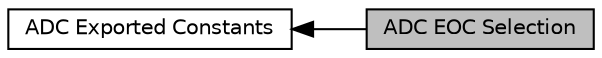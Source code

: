 digraph "ADC EOC Selection"
{
  edge [fontname="Helvetica",fontsize="10",labelfontname="Helvetica",labelfontsize="10"];
  node [fontname="Helvetica",fontsize="10",shape=record];
  rankdir=LR;
  Node0 [label="ADC EOC Selection",height=0.2,width=0.4,color="black", fillcolor="grey75", style="filled", fontcolor="black"];
  Node1 [label="ADC Exported Constants",height=0.2,width=0.4,color="black", fillcolor="white", style="filled",URL="$group___a_d_c___exported___constants.html"];
  Node1->Node0 [shape=plaintext, dir="back", style="solid"];
}
